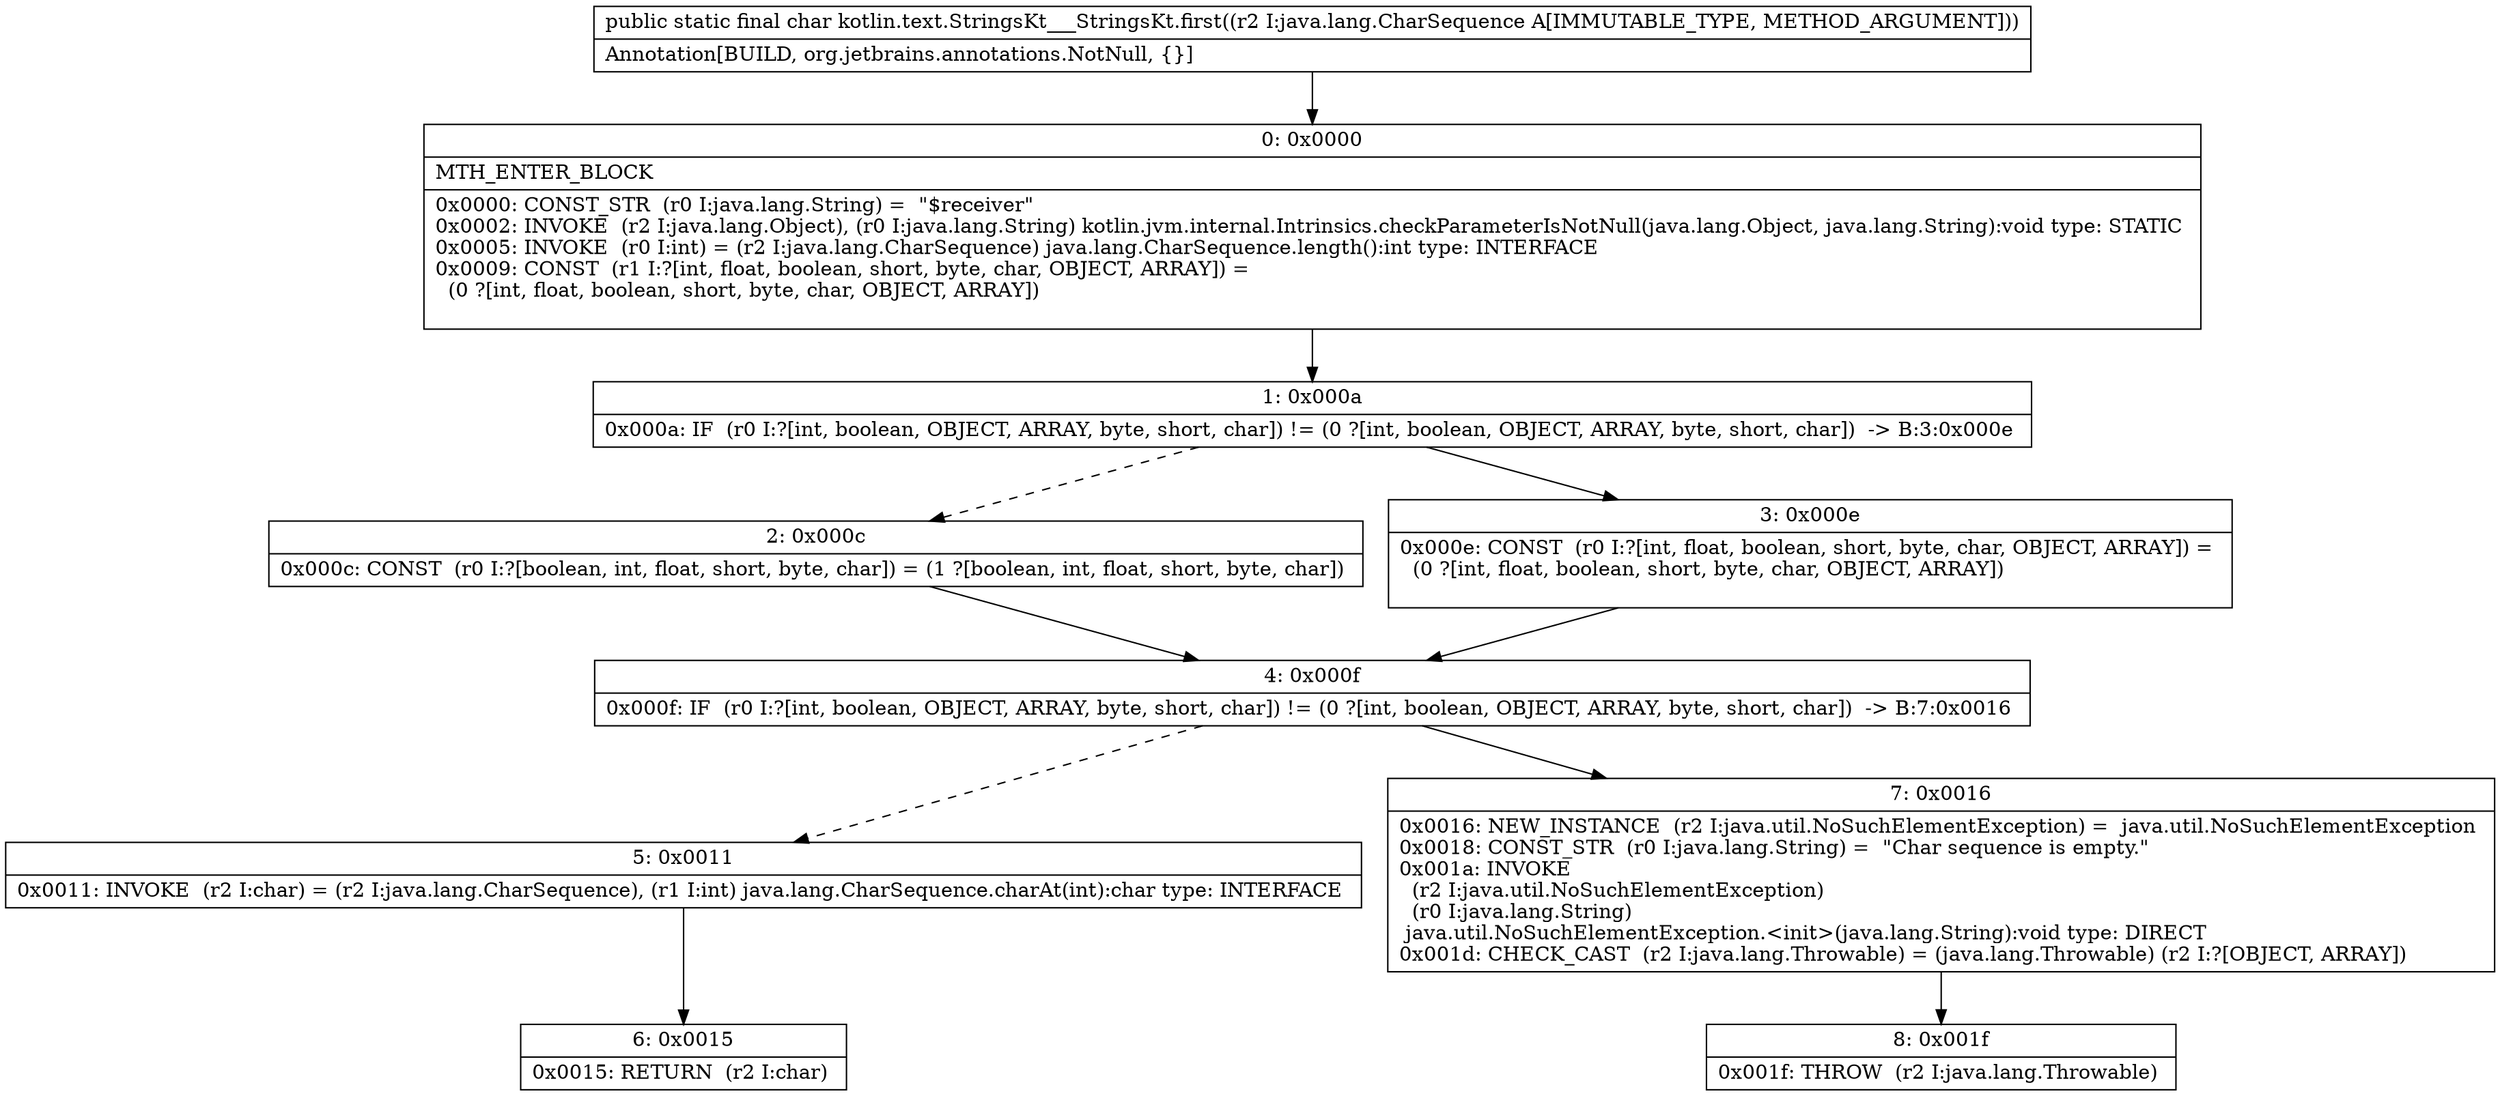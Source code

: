 digraph "CFG forkotlin.text.StringsKt___StringsKt.first(Ljava\/lang\/CharSequence;)C" {
Node_0 [shape=record,label="{0\:\ 0x0000|MTH_ENTER_BLOCK\l|0x0000: CONST_STR  (r0 I:java.lang.String) =  \"$receiver\" \l0x0002: INVOKE  (r2 I:java.lang.Object), (r0 I:java.lang.String) kotlin.jvm.internal.Intrinsics.checkParameterIsNotNull(java.lang.Object, java.lang.String):void type: STATIC \l0x0005: INVOKE  (r0 I:int) = (r2 I:java.lang.CharSequence) java.lang.CharSequence.length():int type: INTERFACE \l0x0009: CONST  (r1 I:?[int, float, boolean, short, byte, char, OBJECT, ARRAY]) = \l  (0 ?[int, float, boolean, short, byte, char, OBJECT, ARRAY])\l \l}"];
Node_1 [shape=record,label="{1\:\ 0x000a|0x000a: IF  (r0 I:?[int, boolean, OBJECT, ARRAY, byte, short, char]) != (0 ?[int, boolean, OBJECT, ARRAY, byte, short, char])  \-\> B:3:0x000e \l}"];
Node_2 [shape=record,label="{2\:\ 0x000c|0x000c: CONST  (r0 I:?[boolean, int, float, short, byte, char]) = (1 ?[boolean, int, float, short, byte, char]) \l}"];
Node_3 [shape=record,label="{3\:\ 0x000e|0x000e: CONST  (r0 I:?[int, float, boolean, short, byte, char, OBJECT, ARRAY]) = \l  (0 ?[int, float, boolean, short, byte, char, OBJECT, ARRAY])\l \l}"];
Node_4 [shape=record,label="{4\:\ 0x000f|0x000f: IF  (r0 I:?[int, boolean, OBJECT, ARRAY, byte, short, char]) != (0 ?[int, boolean, OBJECT, ARRAY, byte, short, char])  \-\> B:7:0x0016 \l}"];
Node_5 [shape=record,label="{5\:\ 0x0011|0x0011: INVOKE  (r2 I:char) = (r2 I:java.lang.CharSequence), (r1 I:int) java.lang.CharSequence.charAt(int):char type: INTERFACE \l}"];
Node_6 [shape=record,label="{6\:\ 0x0015|0x0015: RETURN  (r2 I:char) \l}"];
Node_7 [shape=record,label="{7\:\ 0x0016|0x0016: NEW_INSTANCE  (r2 I:java.util.NoSuchElementException) =  java.util.NoSuchElementException \l0x0018: CONST_STR  (r0 I:java.lang.String) =  \"Char sequence is empty.\" \l0x001a: INVOKE  \l  (r2 I:java.util.NoSuchElementException)\l  (r0 I:java.lang.String)\l java.util.NoSuchElementException.\<init\>(java.lang.String):void type: DIRECT \l0x001d: CHECK_CAST  (r2 I:java.lang.Throwable) = (java.lang.Throwable) (r2 I:?[OBJECT, ARRAY]) \l}"];
Node_8 [shape=record,label="{8\:\ 0x001f|0x001f: THROW  (r2 I:java.lang.Throwable) \l}"];
MethodNode[shape=record,label="{public static final char kotlin.text.StringsKt___StringsKt.first((r2 I:java.lang.CharSequence A[IMMUTABLE_TYPE, METHOD_ARGUMENT]))  | Annotation[BUILD, org.jetbrains.annotations.NotNull, \{\}]\l}"];
MethodNode -> Node_0;
Node_0 -> Node_1;
Node_1 -> Node_2[style=dashed];
Node_1 -> Node_3;
Node_2 -> Node_4;
Node_3 -> Node_4;
Node_4 -> Node_5[style=dashed];
Node_4 -> Node_7;
Node_5 -> Node_6;
Node_7 -> Node_8;
}

